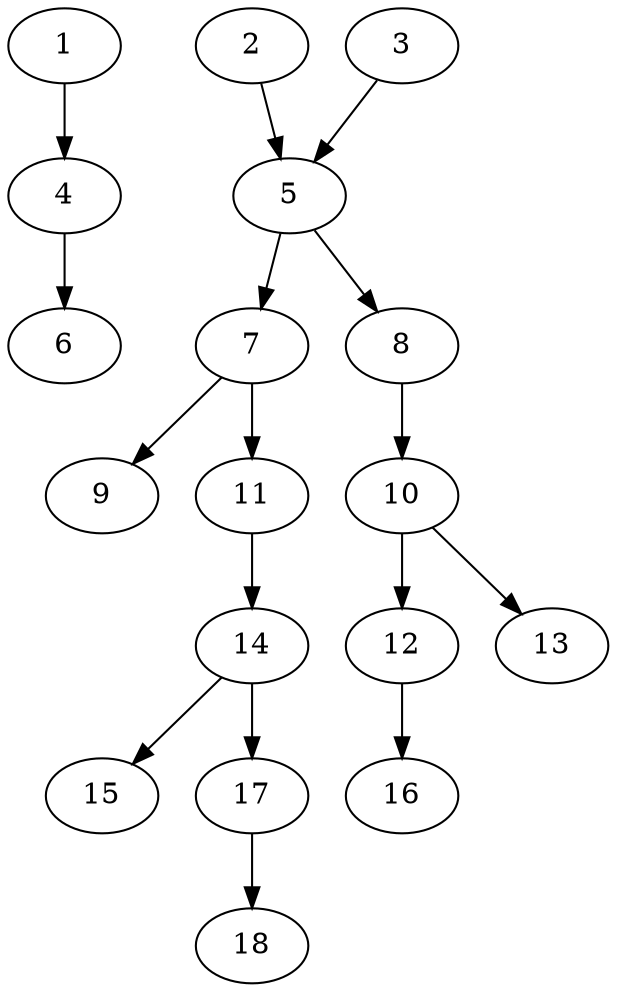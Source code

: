 // DAG (tier=1-easy, mode=data, n=18, ccr=0.318, fat=0.451, density=0.353, regular=0.795, jump=0.008, mindata=1048576, maxdata=8388608)
// DAG automatically generated by daggen at Sun Aug 24 16:33:33 2025
// /home/ermia/Project/Environments/daggen/bin/daggen --dot --ccr 0.318 --fat 0.451 --regular 0.795 --density 0.353 --jump 0.008 --mindata 1048576 --maxdata 8388608 -n 18 
digraph G {
  1 [size="3142560960620372", alpha="0.10", expect_size="1571280480310186"]
  1 -> 4 [size ="82077361897472"]
  2 [size="82659414860403572736", alpha="0.20", expect_size="41329707430201786368"]
  2 -> 5 [size ="151804578889728"]
  3 [size="443406490416201088", alpha="0.04", expect_size="221703245208100544"]
  3 -> 5 [size ="554324593737728"]
  4 [size="174390553007970320384", alpha="0.18", expect_size="87195276503985160192"]
  4 -> 6 [size ="249711546073088"]
  5 [size="6493256030813400", alpha="0.03", expect_size="3246628015406700"]
  5 -> 7 [size ="352241005363200"]
  5 -> 8 [size ="352241005363200"]
  6 [size="67898137152004816896", alpha="0.02", expect_size="33949068576002408448"]
  7 [size="582976398415089369088", alpha="0.12", expect_size="291488199207544684544"]
  7 -> 9 [size ="558286726234112"]
  7 -> 11 [size ="558286726234112"]
  8 [size="1354732815255091", alpha="0.10", expect_size="677366407627545"]
  8 -> 10 [size ="46998761766912"]
  9 [size="465049177697449672704", alpha="0.07", expect_size="232524588848724836352"]
  10 [size="987080167122776320", alpha="0.20", expect_size="493540083561388160"]
  10 -> 12 [size ="550512474718208"]
  10 -> 13 [size ="550512474718208"]
  11 [size="18714948752126024", alpha="0.07", expect_size="9357474376063012"]
  11 -> 14 [size ="321938207539200"]
  12 [size="4411146198029906", alpha="0.11", expect_size="2205573099014953"]
  12 -> 16 [size ="366848667287552"]
  13 [size="47903696198055904", alpha="0.13", expect_size="23951848099027952"]
  14 [size="349732527828825856", alpha="0.08", expect_size="174866263914412928"]
  14 -> 15 [size ="134284845252608"]
  14 -> 17 [size ="134284845252608"]
  15 [size="252821576673611424", alpha="0.13", expect_size="126410788336805712"]
  16 [size="481465578614513729536", alpha="0.17", expect_size="240732789307256864768"]
  17 [size="10626640857584893952", alpha="0.03", expect_size="5313320428792446976"]
  17 -> 18 [size ="38668202934272"]
  18 [size="10415127812801370", alpha="0.07", expect_size="5207563906400685"]
}